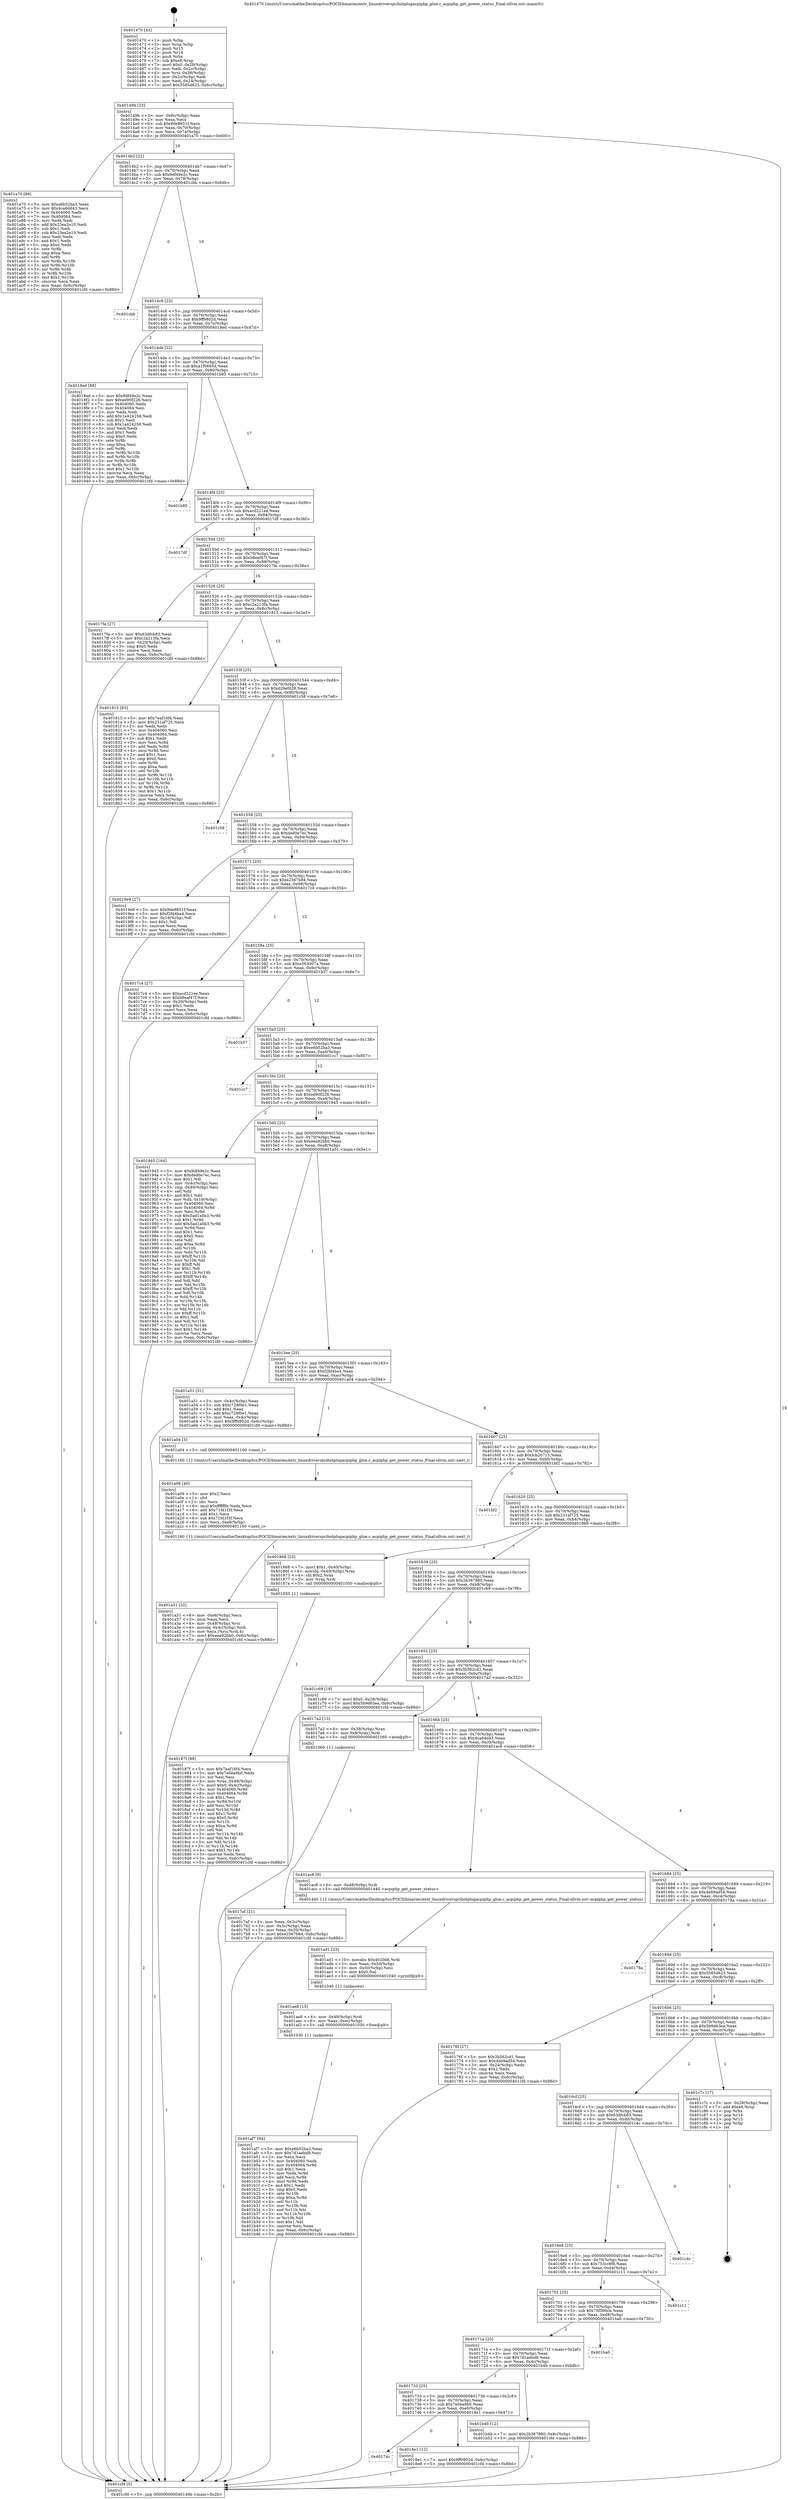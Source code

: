 digraph "0x401470" {
  label = "0x401470 (/mnt/c/Users/mathe/Desktop/tcc/POCII/binaries/extr_linuxdriverspcihotplugacpiphp_glue.c_acpiphp_get_power_status_Final-ollvm.out::main(0))"
  labelloc = "t"
  node[shape=record]

  Entry [label="",width=0.3,height=0.3,shape=circle,fillcolor=black,style=filled]
  "0x40149b" [label="{
     0x40149b [23]\l
     | [instrs]\l
     &nbsp;&nbsp;0x40149b \<+3\>: mov -0x6c(%rbp),%eax\l
     &nbsp;&nbsp;0x40149e \<+2\>: mov %eax,%ecx\l
     &nbsp;&nbsp;0x4014a0 \<+6\>: sub $0x9de8651f,%ecx\l
     &nbsp;&nbsp;0x4014a6 \<+3\>: mov %eax,-0x70(%rbp)\l
     &nbsp;&nbsp;0x4014a9 \<+3\>: mov %ecx,-0x74(%rbp)\l
     &nbsp;&nbsp;0x4014ac \<+6\>: je 0000000000401a70 \<main+0x600\>\l
  }"]
  "0x401a70" [label="{
     0x401a70 [88]\l
     | [instrs]\l
     &nbsp;&nbsp;0x401a70 \<+5\>: mov $0xe6b52ba3,%eax\l
     &nbsp;&nbsp;0x401a75 \<+5\>: mov $0x4ca6dd43,%ecx\l
     &nbsp;&nbsp;0x401a7a \<+7\>: mov 0x404060,%edx\l
     &nbsp;&nbsp;0x401a81 \<+7\>: mov 0x404064,%esi\l
     &nbsp;&nbsp;0x401a88 \<+2\>: mov %edx,%edi\l
     &nbsp;&nbsp;0x401a8a \<+6\>: add $0x23ea2e10,%edi\l
     &nbsp;&nbsp;0x401a90 \<+3\>: sub $0x1,%edi\l
     &nbsp;&nbsp;0x401a93 \<+6\>: sub $0x23ea2e10,%edi\l
     &nbsp;&nbsp;0x401a99 \<+3\>: imul %edi,%edx\l
     &nbsp;&nbsp;0x401a9c \<+3\>: and $0x1,%edx\l
     &nbsp;&nbsp;0x401a9f \<+3\>: cmp $0x0,%edx\l
     &nbsp;&nbsp;0x401aa2 \<+4\>: sete %r8b\l
     &nbsp;&nbsp;0x401aa6 \<+3\>: cmp $0xa,%esi\l
     &nbsp;&nbsp;0x401aa9 \<+4\>: setl %r9b\l
     &nbsp;&nbsp;0x401aad \<+3\>: mov %r8b,%r10b\l
     &nbsp;&nbsp;0x401ab0 \<+3\>: and %r9b,%r10b\l
     &nbsp;&nbsp;0x401ab3 \<+3\>: xor %r9b,%r8b\l
     &nbsp;&nbsp;0x401ab6 \<+3\>: or %r8b,%r10b\l
     &nbsp;&nbsp;0x401ab9 \<+4\>: test $0x1,%r10b\l
     &nbsp;&nbsp;0x401abd \<+3\>: cmovne %ecx,%eax\l
     &nbsp;&nbsp;0x401ac0 \<+3\>: mov %eax,-0x6c(%rbp)\l
     &nbsp;&nbsp;0x401ac3 \<+5\>: jmp 0000000000401cfd \<main+0x88d\>\l
  }"]
  "0x4014b2" [label="{
     0x4014b2 [22]\l
     | [instrs]\l
     &nbsp;&nbsp;0x4014b2 \<+5\>: jmp 00000000004014b7 \<main+0x47\>\l
     &nbsp;&nbsp;0x4014b7 \<+3\>: mov -0x70(%rbp),%eax\l
     &nbsp;&nbsp;0x4014ba \<+5\>: sub $0x9df49e2c,%eax\l
     &nbsp;&nbsp;0x4014bf \<+3\>: mov %eax,-0x78(%rbp)\l
     &nbsp;&nbsp;0x4014c2 \<+6\>: je 0000000000401cbb \<main+0x84b\>\l
  }"]
  Exit [label="",width=0.3,height=0.3,shape=circle,fillcolor=black,style=filled,peripheries=2]
  "0x401cbb" [label="{
     0x401cbb\l
  }", style=dashed]
  "0x4014c8" [label="{
     0x4014c8 [22]\l
     | [instrs]\l
     &nbsp;&nbsp;0x4014c8 \<+5\>: jmp 00000000004014cd \<main+0x5d\>\l
     &nbsp;&nbsp;0x4014cd \<+3\>: mov -0x70(%rbp),%eax\l
     &nbsp;&nbsp;0x4014d0 \<+5\>: sub $0x9ff0802d,%eax\l
     &nbsp;&nbsp;0x4014d5 \<+3\>: mov %eax,-0x7c(%rbp)\l
     &nbsp;&nbsp;0x4014d8 \<+6\>: je 00000000004018ed \<main+0x47d\>\l
  }"]
  "0x401af7" [label="{
     0x401af7 [84]\l
     | [instrs]\l
     &nbsp;&nbsp;0x401af7 \<+5\>: mov $0xe6b52ba3,%eax\l
     &nbsp;&nbsp;0x401afc \<+5\>: mov $0x7d1aebd8,%esi\l
     &nbsp;&nbsp;0x401b01 \<+2\>: xor %ecx,%ecx\l
     &nbsp;&nbsp;0x401b03 \<+7\>: mov 0x404060,%edx\l
     &nbsp;&nbsp;0x401b0a \<+8\>: mov 0x404064,%r8d\l
     &nbsp;&nbsp;0x401b12 \<+3\>: sub $0x1,%ecx\l
     &nbsp;&nbsp;0x401b15 \<+3\>: mov %edx,%r9d\l
     &nbsp;&nbsp;0x401b18 \<+3\>: add %ecx,%r9d\l
     &nbsp;&nbsp;0x401b1b \<+4\>: imul %r9d,%edx\l
     &nbsp;&nbsp;0x401b1f \<+3\>: and $0x1,%edx\l
     &nbsp;&nbsp;0x401b22 \<+3\>: cmp $0x0,%edx\l
     &nbsp;&nbsp;0x401b25 \<+4\>: sete %r10b\l
     &nbsp;&nbsp;0x401b29 \<+4\>: cmp $0xa,%r8d\l
     &nbsp;&nbsp;0x401b2d \<+4\>: setl %r11b\l
     &nbsp;&nbsp;0x401b31 \<+3\>: mov %r10b,%bl\l
     &nbsp;&nbsp;0x401b34 \<+3\>: and %r11b,%bl\l
     &nbsp;&nbsp;0x401b37 \<+3\>: xor %r11b,%r10b\l
     &nbsp;&nbsp;0x401b3a \<+3\>: or %r10b,%bl\l
     &nbsp;&nbsp;0x401b3d \<+3\>: test $0x1,%bl\l
     &nbsp;&nbsp;0x401b40 \<+3\>: cmovne %esi,%eax\l
     &nbsp;&nbsp;0x401b43 \<+3\>: mov %eax,-0x6c(%rbp)\l
     &nbsp;&nbsp;0x401b46 \<+5\>: jmp 0000000000401cfd \<main+0x88d\>\l
  }"]
  "0x4018ed" [label="{
     0x4018ed [88]\l
     | [instrs]\l
     &nbsp;&nbsp;0x4018ed \<+5\>: mov $0x9df49e2c,%eax\l
     &nbsp;&nbsp;0x4018f2 \<+5\>: mov $0xed90f226,%ecx\l
     &nbsp;&nbsp;0x4018f7 \<+7\>: mov 0x404060,%edx\l
     &nbsp;&nbsp;0x4018fe \<+7\>: mov 0x404064,%esi\l
     &nbsp;&nbsp;0x401905 \<+2\>: mov %edx,%edi\l
     &nbsp;&nbsp;0x401907 \<+6\>: add $0x1a424256,%edi\l
     &nbsp;&nbsp;0x40190d \<+3\>: sub $0x1,%edi\l
     &nbsp;&nbsp;0x401910 \<+6\>: sub $0x1a424256,%edi\l
     &nbsp;&nbsp;0x401916 \<+3\>: imul %edi,%edx\l
     &nbsp;&nbsp;0x401919 \<+3\>: and $0x1,%edx\l
     &nbsp;&nbsp;0x40191c \<+3\>: cmp $0x0,%edx\l
     &nbsp;&nbsp;0x40191f \<+4\>: sete %r8b\l
     &nbsp;&nbsp;0x401923 \<+3\>: cmp $0xa,%esi\l
     &nbsp;&nbsp;0x401926 \<+4\>: setl %r9b\l
     &nbsp;&nbsp;0x40192a \<+3\>: mov %r8b,%r10b\l
     &nbsp;&nbsp;0x40192d \<+3\>: and %r9b,%r10b\l
     &nbsp;&nbsp;0x401930 \<+3\>: xor %r9b,%r8b\l
     &nbsp;&nbsp;0x401933 \<+3\>: or %r8b,%r10b\l
     &nbsp;&nbsp;0x401936 \<+4\>: test $0x1,%r10b\l
     &nbsp;&nbsp;0x40193a \<+3\>: cmovne %ecx,%eax\l
     &nbsp;&nbsp;0x40193d \<+3\>: mov %eax,-0x6c(%rbp)\l
     &nbsp;&nbsp;0x401940 \<+5\>: jmp 0000000000401cfd \<main+0x88d\>\l
  }"]
  "0x4014de" [label="{
     0x4014de [22]\l
     | [instrs]\l
     &nbsp;&nbsp;0x4014de \<+5\>: jmp 00000000004014e3 \<main+0x73\>\l
     &nbsp;&nbsp;0x4014e3 \<+3\>: mov -0x70(%rbp),%eax\l
     &nbsp;&nbsp;0x4014e6 \<+5\>: sub $0xa1f0685d,%eax\l
     &nbsp;&nbsp;0x4014eb \<+3\>: mov %eax,-0x80(%rbp)\l
     &nbsp;&nbsp;0x4014ee \<+6\>: je 0000000000401b85 \<main+0x715\>\l
  }"]
  "0x401ae8" [label="{
     0x401ae8 [15]\l
     | [instrs]\l
     &nbsp;&nbsp;0x401ae8 \<+4\>: mov -0x48(%rbp),%rdi\l
     &nbsp;&nbsp;0x401aec \<+6\>: mov %eax,-0xec(%rbp)\l
     &nbsp;&nbsp;0x401af2 \<+5\>: call 0000000000401030 \<free@plt\>\l
     | [calls]\l
     &nbsp;&nbsp;0x401030 \{1\} (unknown)\l
  }"]
  "0x401b85" [label="{
     0x401b85\l
  }", style=dashed]
  "0x4014f4" [label="{
     0x4014f4 [25]\l
     | [instrs]\l
     &nbsp;&nbsp;0x4014f4 \<+5\>: jmp 00000000004014f9 \<main+0x89\>\l
     &nbsp;&nbsp;0x4014f9 \<+3\>: mov -0x70(%rbp),%eax\l
     &nbsp;&nbsp;0x4014fc \<+5\>: sub $0xacd221ee,%eax\l
     &nbsp;&nbsp;0x401501 \<+6\>: mov %eax,-0x84(%rbp)\l
     &nbsp;&nbsp;0x401507 \<+6\>: je 00000000004017df \<main+0x36f\>\l
  }"]
  "0x401ad1" [label="{
     0x401ad1 [23]\l
     | [instrs]\l
     &nbsp;&nbsp;0x401ad1 \<+10\>: movabs $0x4020d6,%rdi\l
     &nbsp;&nbsp;0x401adb \<+3\>: mov %eax,-0x50(%rbp)\l
     &nbsp;&nbsp;0x401ade \<+3\>: mov -0x50(%rbp),%esi\l
     &nbsp;&nbsp;0x401ae1 \<+2\>: mov $0x0,%al\l
     &nbsp;&nbsp;0x401ae3 \<+5\>: call 0000000000401040 \<printf@plt\>\l
     | [calls]\l
     &nbsp;&nbsp;0x401040 \{1\} (unknown)\l
  }"]
  "0x4017df" [label="{
     0x4017df\l
  }", style=dashed]
  "0x40150d" [label="{
     0x40150d [25]\l
     | [instrs]\l
     &nbsp;&nbsp;0x40150d \<+5\>: jmp 0000000000401512 \<main+0xa2\>\l
     &nbsp;&nbsp;0x401512 \<+3\>: mov -0x70(%rbp),%eax\l
     &nbsp;&nbsp;0x401515 \<+5\>: sub $0xb8eaf47f,%eax\l
     &nbsp;&nbsp;0x40151a \<+6\>: mov %eax,-0x88(%rbp)\l
     &nbsp;&nbsp;0x401520 \<+6\>: je 00000000004017fa \<main+0x38a\>\l
  }"]
  "0x401a31" [label="{
     0x401a31 [32]\l
     | [instrs]\l
     &nbsp;&nbsp;0x401a31 \<+6\>: mov -0xe8(%rbp),%ecx\l
     &nbsp;&nbsp;0x401a37 \<+3\>: imul %eax,%ecx\l
     &nbsp;&nbsp;0x401a3a \<+4\>: mov -0x48(%rbp),%rsi\l
     &nbsp;&nbsp;0x401a3e \<+4\>: movslq -0x4c(%rbp),%rdi\l
     &nbsp;&nbsp;0x401a42 \<+3\>: mov %ecx,(%rsi,%rdi,4)\l
     &nbsp;&nbsp;0x401a45 \<+7\>: movl $0xeea92bb0,-0x6c(%rbp)\l
     &nbsp;&nbsp;0x401a4c \<+5\>: jmp 0000000000401cfd \<main+0x88d\>\l
  }"]
  "0x4017fa" [label="{
     0x4017fa [27]\l
     | [instrs]\l
     &nbsp;&nbsp;0x4017fa \<+5\>: mov $0x63dfcb83,%eax\l
     &nbsp;&nbsp;0x4017ff \<+5\>: mov $0xc2a213fa,%ecx\l
     &nbsp;&nbsp;0x401804 \<+3\>: mov -0x20(%rbp),%edx\l
     &nbsp;&nbsp;0x401807 \<+3\>: cmp $0x0,%edx\l
     &nbsp;&nbsp;0x40180a \<+3\>: cmove %ecx,%eax\l
     &nbsp;&nbsp;0x40180d \<+3\>: mov %eax,-0x6c(%rbp)\l
     &nbsp;&nbsp;0x401810 \<+5\>: jmp 0000000000401cfd \<main+0x88d\>\l
  }"]
  "0x401526" [label="{
     0x401526 [25]\l
     | [instrs]\l
     &nbsp;&nbsp;0x401526 \<+5\>: jmp 000000000040152b \<main+0xbb\>\l
     &nbsp;&nbsp;0x40152b \<+3\>: mov -0x70(%rbp),%eax\l
     &nbsp;&nbsp;0x40152e \<+5\>: sub $0xc2a213fa,%eax\l
     &nbsp;&nbsp;0x401533 \<+6\>: mov %eax,-0x8c(%rbp)\l
     &nbsp;&nbsp;0x401539 \<+6\>: je 0000000000401815 \<main+0x3a5\>\l
  }"]
  "0x401a09" [label="{
     0x401a09 [40]\l
     | [instrs]\l
     &nbsp;&nbsp;0x401a09 \<+5\>: mov $0x2,%ecx\l
     &nbsp;&nbsp;0x401a0e \<+1\>: cltd\l
     &nbsp;&nbsp;0x401a0f \<+2\>: idiv %ecx\l
     &nbsp;&nbsp;0x401a11 \<+6\>: imul $0xfffffffe,%edx,%ecx\l
     &nbsp;&nbsp;0x401a17 \<+6\>: add $0x71fd1f3f,%ecx\l
     &nbsp;&nbsp;0x401a1d \<+3\>: add $0x1,%ecx\l
     &nbsp;&nbsp;0x401a20 \<+6\>: sub $0x71fd1f3f,%ecx\l
     &nbsp;&nbsp;0x401a26 \<+6\>: mov %ecx,-0xe8(%rbp)\l
     &nbsp;&nbsp;0x401a2c \<+5\>: call 0000000000401160 \<next_i\>\l
     | [calls]\l
     &nbsp;&nbsp;0x401160 \{1\} (/mnt/c/Users/mathe/Desktop/tcc/POCII/binaries/extr_linuxdriverspcihotplugacpiphp_glue.c_acpiphp_get_power_status_Final-ollvm.out::next_i)\l
  }"]
  "0x401815" [label="{
     0x401815 [83]\l
     | [instrs]\l
     &nbsp;&nbsp;0x401815 \<+5\>: mov $0x7eaf16f4,%eax\l
     &nbsp;&nbsp;0x40181a \<+5\>: mov $0x231af725,%ecx\l
     &nbsp;&nbsp;0x40181f \<+2\>: xor %edx,%edx\l
     &nbsp;&nbsp;0x401821 \<+7\>: mov 0x404060,%esi\l
     &nbsp;&nbsp;0x401828 \<+7\>: mov 0x404064,%edi\l
     &nbsp;&nbsp;0x40182f \<+3\>: sub $0x1,%edx\l
     &nbsp;&nbsp;0x401832 \<+3\>: mov %esi,%r8d\l
     &nbsp;&nbsp;0x401835 \<+3\>: add %edx,%r8d\l
     &nbsp;&nbsp;0x401838 \<+4\>: imul %r8d,%esi\l
     &nbsp;&nbsp;0x40183c \<+3\>: and $0x1,%esi\l
     &nbsp;&nbsp;0x40183f \<+3\>: cmp $0x0,%esi\l
     &nbsp;&nbsp;0x401842 \<+4\>: sete %r9b\l
     &nbsp;&nbsp;0x401846 \<+3\>: cmp $0xa,%edi\l
     &nbsp;&nbsp;0x401849 \<+4\>: setl %r10b\l
     &nbsp;&nbsp;0x40184d \<+3\>: mov %r9b,%r11b\l
     &nbsp;&nbsp;0x401850 \<+3\>: and %r10b,%r11b\l
     &nbsp;&nbsp;0x401853 \<+3\>: xor %r10b,%r9b\l
     &nbsp;&nbsp;0x401856 \<+3\>: or %r9b,%r11b\l
     &nbsp;&nbsp;0x401859 \<+4\>: test $0x1,%r11b\l
     &nbsp;&nbsp;0x40185d \<+3\>: cmovne %ecx,%eax\l
     &nbsp;&nbsp;0x401860 \<+3\>: mov %eax,-0x6c(%rbp)\l
     &nbsp;&nbsp;0x401863 \<+5\>: jmp 0000000000401cfd \<main+0x88d\>\l
  }"]
  "0x40153f" [label="{
     0x40153f [25]\l
     | [instrs]\l
     &nbsp;&nbsp;0x40153f \<+5\>: jmp 0000000000401544 \<main+0xd4\>\l
     &nbsp;&nbsp;0x401544 \<+3\>: mov -0x70(%rbp),%eax\l
     &nbsp;&nbsp;0x401547 \<+5\>: sub $0xd29efd28,%eax\l
     &nbsp;&nbsp;0x40154c \<+6\>: mov %eax,-0x90(%rbp)\l
     &nbsp;&nbsp;0x401552 \<+6\>: je 0000000000401c58 \<main+0x7e8\>\l
  }"]
  "0x40174c" [label="{
     0x40174c\l
  }", style=dashed]
  "0x401c58" [label="{
     0x401c58\l
  }", style=dashed]
  "0x401558" [label="{
     0x401558 [25]\l
     | [instrs]\l
     &nbsp;&nbsp;0x401558 \<+5\>: jmp 000000000040155d \<main+0xed\>\l
     &nbsp;&nbsp;0x40155d \<+3\>: mov -0x70(%rbp),%eax\l
     &nbsp;&nbsp;0x401560 \<+5\>: sub $0xded0e7ec,%eax\l
     &nbsp;&nbsp;0x401565 \<+6\>: mov %eax,-0x94(%rbp)\l
     &nbsp;&nbsp;0x40156b \<+6\>: je 00000000004019e9 \<main+0x579\>\l
  }"]
  "0x4018e1" [label="{
     0x4018e1 [12]\l
     | [instrs]\l
     &nbsp;&nbsp;0x4018e1 \<+7\>: movl $0x9ff0802d,-0x6c(%rbp)\l
     &nbsp;&nbsp;0x4018e8 \<+5\>: jmp 0000000000401cfd \<main+0x88d\>\l
  }"]
  "0x4019e9" [label="{
     0x4019e9 [27]\l
     | [instrs]\l
     &nbsp;&nbsp;0x4019e9 \<+5\>: mov $0x9de8651f,%eax\l
     &nbsp;&nbsp;0x4019ee \<+5\>: mov $0xf2fd4ba4,%ecx\l
     &nbsp;&nbsp;0x4019f3 \<+3\>: mov -0x19(%rbp),%dl\l
     &nbsp;&nbsp;0x4019f6 \<+3\>: test $0x1,%dl\l
     &nbsp;&nbsp;0x4019f9 \<+3\>: cmovne %ecx,%eax\l
     &nbsp;&nbsp;0x4019fc \<+3\>: mov %eax,-0x6c(%rbp)\l
     &nbsp;&nbsp;0x4019ff \<+5\>: jmp 0000000000401cfd \<main+0x88d\>\l
  }"]
  "0x401571" [label="{
     0x401571 [25]\l
     | [instrs]\l
     &nbsp;&nbsp;0x401571 \<+5\>: jmp 0000000000401576 \<main+0x106\>\l
     &nbsp;&nbsp;0x401576 \<+3\>: mov -0x70(%rbp),%eax\l
     &nbsp;&nbsp;0x401579 \<+5\>: sub $0xe2567b84,%eax\l
     &nbsp;&nbsp;0x40157e \<+6\>: mov %eax,-0x98(%rbp)\l
     &nbsp;&nbsp;0x401584 \<+6\>: je 00000000004017c4 \<main+0x354\>\l
  }"]
  "0x401733" [label="{
     0x401733 [25]\l
     | [instrs]\l
     &nbsp;&nbsp;0x401733 \<+5\>: jmp 0000000000401738 \<main+0x2c8\>\l
     &nbsp;&nbsp;0x401738 \<+3\>: mov -0x70(%rbp),%eax\l
     &nbsp;&nbsp;0x40173b \<+5\>: sub $0x7e0ea9b0,%eax\l
     &nbsp;&nbsp;0x401740 \<+6\>: mov %eax,-0xe0(%rbp)\l
     &nbsp;&nbsp;0x401746 \<+6\>: je 00000000004018e1 \<main+0x471\>\l
  }"]
  "0x4017c4" [label="{
     0x4017c4 [27]\l
     | [instrs]\l
     &nbsp;&nbsp;0x4017c4 \<+5\>: mov $0xacd221ee,%eax\l
     &nbsp;&nbsp;0x4017c9 \<+5\>: mov $0xb8eaf47f,%ecx\l
     &nbsp;&nbsp;0x4017ce \<+3\>: mov -0x20(%rbp),%edx\l
     &nbsp;&nbsp;0x4017d1 \<+3\>: cmp $0x1,%edx\l
     &nbsp;&nbsp;0x4017d4 \<+3\>: cmovl %ecx,%eax\l
     &nbsp;&nbsp;0x4017d7 \<+3\>: mov %eax,-0x6c(%rbp)\l
     &nbsp;&nbsp;0x4017da \<+5\>: jmp 0000000000401cfd \<main+0x88d\>\l
  }"]
  "0x40158a" [label="{
     0x40158a [25]\l
     | [instrs]\l
     &nbsp;&nbsp;0x40158a \<+5\>: jmp 000000000040158f \<main+0x11f\>\l
     &nbsp;&nbsp;0x40158f \<+3\>: mov -0x70(%rbp),%eax\l
     &nbsp;&nbsp;0x401592 \<+5\>: sub $0xe563007a,%eax\l
     &nbsp;&nbsp;0x401597 \<+6\>: mov %eax,-0x9c(%rbp)\l
     &nbsp;&nbsp;0x40159d \<+6\>: je 0000000000401b57 \<main+0x6e7\>\l
  }"]
  "0x401b4b" [label="{
     0x401b4b [12]\l
     | [instrs]\l
     &nbsp;&nbsp;0x401b4b \<+7\>: movl $0x2b367880,-0x6c(%rbp)\l
     &nbsp;&nbsp;0x401b52 \<+5\>: jmp 0000000000401cfd \<main+0x88d\>\l
  }"]
  "0x401b57" [label="{
     0x401b57\l
  }", style=dashed]
  "0x4015a3" [label="{
     0x4015a3 [25]\l
     | [instrs]\l
     &nbsp;&nbsp;0x4015a3 \<+5\>: jmp 00000000004015a8 \<main+0x138\>\l
     &nbsp;&nbsp;0x4015a8 \<+3\>: mov -0x70(%rbp),%eax\l
     &nbsp;&nbsp;0x4015ab \<+5\>: sub $0xe6b52ba3,%eax\l
     &nbsp;&nbsp;0x4015b0 \<+6\>: mov %eax,-0xa0(%rbp)\l
     &nbsp;&nbsp;0x4015b6 \<+6\>: je 0000000000401cc7 \<main+0x857\>\l
  }"]
  "0x40171a" [label="{
     0x40171a [25]\l
     | [instrs]\l
     &nbsp;&nbsp;0x40171a \<+5\>: jmp 000000000040171f \<main+0x2af\>\l
     &nbsp;&nbsp;0x40171f \<+3\>: mov -0x70(%rbp),%eax\l
     &nbsp;&nbsp;0x401722 \<+5\>: sub $0x7d1aebd8,%eax\l
     &nbsp;&nbsp;0x401727 \<+6\>: mov %eax,-0xdc(%rbp)\l
     &nbsp;&nbsp;0x40172d \<+6\>: je 0000000000401b4b \<main+0x6db\>\l
  }"]
  "0x401cc7" [label="{
     0x401cc7\l
  }", style=dashed]
  "0x4015bc" [label="{
     0x4015bc [25]\l
     | [instrs]\l
     &nbsp;&nbsp;0x4015bc \<+5\>: jmp 00000000004015c1 \<main+0x151\>\l
     &nbsp;&nbsp;0x4015c1 \<+3\>: mov -0x70(%rbp),%eax\l
     &nbsp;&nbsp;0x4015c4 \<+5\>: sub $0xed90f226,%eax\l
     &nbsp;&nbsp;0x4015c9 \<+6\>: mov %eax,-0xa4(%rbp)\l
     &nbsp;&nbsp;0x4015cf \<+6\>: je 0000000000401945 \<main+0x4d5\>\l
  }"]
  "0x401ba0" [label="{
     0x401ba0\l
  }", style=dashed]
  "0x401945" [label="{
     0x401945 [164]\l
     | [instrs]\l
     &nbsp;&nbsp;0x401945 \<+5\>: mov $0x9df49e2c,%eax\l
     &nbsp;&nbsp;0x40194a \<+5\>: mov $0xded0e7ec,%ecx\l
     &nbsp;&nbsp;0x40194f \<+2\>: mov $0x1,%dl\l
     &nbsp;&nbsp;0x401951 \<+3\>: mov -0x4c(%rbp),%esi\l
     &nbsp;&nbsp;0x401954 \<+3\>: cmp -0x40(%rbp),%esi\l
     &nbsp;&nbsp;0x401957 \<+4\>: setl %dil\l
     &nbsp;&nbsp;0x40195b \<+4\>: and $0x1,%dil\l
     &nbsp;&nbsp;0x40195f \<+4\>: mov %dil,-0x19(%rbp)\l
     &nbsp;&nbsp;0x401963 \<+7\>: mov 0x404060,%esi\l
     &nbsp;&nbsp;0x40196a \<+8\>: mov 0x404064,%r8d\l
     &nbsp;&nbsp;0x401972 \<+3\>: mov %esi,%r9d\l
     &nbsp;&nbsp;0x401975 \<+7\>: sub $0x5ad1a0b3,%r9d\l
     &nbsp;&nbsp;0x40197c \<+4\>: sub $0x1,%r9d\l
     &nbsp;&nbsp;0x401980 \<+7\>: add $0x5ad1a0b3,%r9d\l
     &nbsp;&nbsp;0x401987 \<+4\>: imul %r9d,%esi\l
     &nbsp;&nbsp;0x40198b \<+3\>: and $0x1,%esi\l
     &nbsp;&nbsp;0x40198e \<+3\>: cmp $0x0,%esi\l
     &nbsp;&nbsp;0x401991 \<+4\>: sete %dil\l
     &nbsp;&nbsp;0x401995 \<+4\>: cmp $0xa,%r8d\l
     &nbsp;&nbsp;0x401999 \<+4\>: setl %r10b\l
     &nbsp;&nbsp;0x40199d \<+3\>: mov %dil,%r11b\l
     &nbsp;&nbsp;0x4019a0 \<+4\>: xor $0xff,%r11b\l
     &nbsp;&nbsp;0x4019a4 \<+3\>: mov %r10b,%bl\l
     &nbsp;&nbsp;0x4019a7 \<+3\>: xor $0xff,%bl\l
     &nbsp;&nbsp;0x4019aa \<+3\>: xor $0x1,%dl\l
     &nbsp;&nbsp;0x4019ad \<+3\>: mov %r11b,%r14b\l
     &nbsp;&nbsp;0x4019b0 \<+4\>: and $0xff,%r14b\l
     &nbsp;&nbsp;0x4019b4 \<+3\>: and %dl,%dil\l
     &nbsp;&nbsp;0x4019b7 \<+3\>: mov %bl,%r15b\l
     &nbsp;&nbsp;0x4019ba \<+4\>: and $0xff,%r15b\l
     &nbsp;&nbsp;0x4019be \<+3\>: and %dl,%r10b\l
     &nbsp;&nbsp;0x4019c1 \<+3\>: or %dil,%r14b\l
     &nbsp;&nbsp;0x4019c4 \<+3\>: or %r10b,%r15b\l
     &nbsp;&nbsp;0x4019c7 \<+3\>: xor %r15b,%r14b\l
     &nbsp;&nbsp;0x4019ca \<+3\>: or %bl,%r11b\l
     &nbsp;&nbsp;0x4019cd \<+4\>: xor $0xff,%r11b\l
     &nbsp;&nbsp;0x4019d1 \<+3\>: or $0x1,%dl\l
     &nbsp;&nbsp;0x4019d4 \<+3\>: and %dl,%r11b\l
     &nbsp;&nbsp;0x4019d7 \<+3\>: or %r11b,%r14b\l
     &nbsp;&nbsp;0x4019da \<+4\>: test $0x1,%r14b\l
     &nbsp;&nbsp;0x4019de \<+3\>: cmovne %ecx,%eax\l
     &nbsp;&nbsp;0x4019e1 \<+3\>: mov %eax,-0x6c(%rbp)\l
     &nbsp;&nbsp;0x4019e4 \<+5\>: jmp 0000000000401cfd \<main+0x88d\>\l
  }"]
  "0x4015d5" [label="{
     0x4015d5 [25]\l
     | [instrs]\l
     &nbsp;&nbsp;0x4015d5 \<+5\>: jmp 00000000004015da \<main+0x16a\>\l
     &nbsp;&nbsp;0x4015da \<+3\>: mov -0x70(%rbp),%eax\l
     &nbsp;&nbsp;0x4015dd \<+5\>: sub $0xeea92bb0,%eax\l
     &nbsp;&nbsp;0x4015e2 \<+6\>: mov %eax,-0xa8(%rbp)\l
     &nbsp;&nbsp;0x4015e8 \<+6\>: je 0000000000401a51 \<main+0x5e1\>\l
  }"]
  "0x401701" [label="{
     0x401701 [25]\l
     | [instrs]\l
     &nbsp;&nbsp;0x401701 \<+5\>: jmp 0000000000401706 \<main+0x296\>\l
     &nbsp;&nbsp;0x401706 \<+3\>: mov -0x70(%rbp),%eax\l
     &nbsp;&nbsp;0x401709 \<+5\>: sub $0x75f590cb,%eax\l
     &nbsp;&nbsp;0x40170e \<+6\>: mov %eax,-0xd8(%rbp)\l
     &nbsp;&nbsp;0x401714 \<+6\>: je 0000000000401ba0 \<main+0x730\>\l
  }"]
  "0x401a51" [label="{
     0x401a51 [31]\l
     | [instrs]\l
     &nbsp;&nbsp;0x401a51 \<+3\>: mov -0x4c(%rbp),%eax\l
     &nbsp;&nbsp;0x401a54 \<+5\>: sub $0xc728f0e1,%eax\l
     &nbsp;&nbsp;0x401a59 \<+3\>: add $0x1,%eax\l
     &nbsp;&nbsp;0x401a5c \<+5\>: add $0xc728f0e1,%eax\l
     &nbsp;&nbsp;0x401a61 \<+3\>: mov %eax,-0x4c(%rbp)\l
     &nbsp;&nbsp;0x401a64 \<+7\>: movl $0x9ff0802d,-0x6c(%rbp)\l
     &nbsp;&nbsp;0x401a6b \<+5\>: jmp 0000000000401cfd \<main+0x88d\>\l
  }"]
  "0x4015ee" [label="{
     0x4015ee [25]\l
     | [instrs]\l
     &nbsp;&nbsp;0x4015ee \<+5\>: jmp 00000000004015f3 \<main+0x183\>\l
     &nbsp;&nbsp;0x4015f3 \<+3\>: mov -0x70(%rbp),%eax\l
     &nbsp;&nbsp;0x4015f6 \<+5\>: sub $0xf2fd4ba4,%eax\l
     &nbsp;&nbsp;0x4015fb \<+6\>: mov %eax,-0xac(%rbp)\l
     &nbsp;&nbsp;0x401601 \<+6\>: je 0000000000401a04 \<main+0x594\>\l
  }"]
  "0x401c11" [label="{
     0x401c11\l
  }", style=dashed]
  "0x401a04" [label="{
     0x401a04 [5]\l
     | [instrs]\l
     &nbsp;&nbsp;0x401a04 \<+5\>: call 0000000000401160 \<next_i\>\l
     | [calls]\l
     &nbsp;&nbsp;0x401160 \{1\} (/mnt/c/Users/mathe/Desktop/tcc/POCII/binaries/extr_linuxdriverspcihotplugacpiphp_glue.c_acpiphp_get_power_status_Final-ollvm.out::next_i)\l
  }"]
  "0x401607" [label="{
     0x401607 [25]\l
     | [instrs]\l
     &nbsp;&nbsp;0x401607 \<+5\>: jmp 000000000040160c \<main+0x19c\>\l
     &nbsp;&nbsp;0x40160c \<+3\>: mov -0x70(%rbp),%eax\l
     &nbsp;&nbsp;0x40160f \<+5\>: sub $0xfcb20713,%eax\l
     &nbsp;&nbsp;0x401614 \<+6\>: mov %eax,-0xb0(%rbp)\l
     &nbsp;&nbsp;0x40161a \<+6\>: je 0000000000401bf2 \<main+0x782\>\l
  }"]
  "0x4016e8" [label="{
     0x4016e8 [25]\l
     | [instrs]\l
     &nbsp;&nbsp;0x4016e8 \<+5\>: jmp 00000000004016ed \<main+0x27d\>\l
     &nbsp;&nbsp;0x4016ed \<+3\>: mov -0x70(%rbp),%eax\l
     &nbsp;&nbsp;0x4016f0 \<+5\>: sub $0x753cc9f8,%eax\l
     &nbsp;&nbsp;0x4016f5 \<+6\>: mov %eax,-0xd4(%rbp)\l
     &nbsp;&nbsp;0x4016fb \<+6\>: je 0000000000401c11 \<main+0x7a1\>\l
  }"]
  "0x401bf2" [label="{
     0x401bf2\l
  }", style=dashed]
  "0x401620" [label="{
     0x401620 [25]\l
     | [instrs]\l
     &nbsp;&nbsp;0x401620 \<+5\>: jmp 0000000000401625 \<main+0x1b5\>\l
     &nbsp;&nbsp;0x401625 \<+3\>: mov -0x70(%rbp),%eax\l
     &nbsp;&nbsp;0x401628 \<+5\>: sub $0x231af725,%eax\l
     &nbsp;&nbsp;0x40162d \<+6\>: mov %eax,-0xb4(%rbp)\l
     &nbsp;&nbsp;0x401633 \<+6\>: je 0000000000401868 \<main+0x3f8\>\l
  }"]
  "0x401c4c" [label="{
     0x401c4c\l
  }", style=dashed]
  "0x401868" [label="{
     0x401868 [23]\l
     | [instrs]\l
     &nbsp;&nbsp;0x401868 \<+7\>: movl $0x1,-0x40(%rbp)\l
     &nbsp;&nbsp;0x40186f \<+4\>: movslq -0x40(%rbp),%rax\l
     &nbsp;&nbsp;0x401873 \<+4\>: shl $0x2,%rax\l
     &nbsp;&nbsp;0x401877 \<+3\>: mov %rax,%rdi\l
     &nbsp;&nbsp;0x40187a \<+5\>: call 0000000000401050 \<malloc@plt\>\l
     | [calls]\l
     &nbsp;&nbsp;0x401050 \{1\} (unknown)\l
  }"]
  "0x401639" [label="{
     0x401639 [25]\l
     | [instrs]\l
     &nbsp;&nbsp;0x401639 \<+5\>: jmp 000000000040163e \<main+0x1ce\>\l
     &nbsp;&nbsp;0x40163e \<+3\>: mov -0x70(%rbp),%eax\l
     &nbsp;&nbsp;0x401641 \<+5\>: sub $0x2b367880,%eax\l
     &nbsp;&nbsp;0x401646 \<+6\>: mov %eax,-0xb8(%rbp)\l
     &nbsp;&nbsp;0x40164c \<+6\>: je 0000000000401c69 \<main+0x7f9\>\l
  }"]
  "0x4016cf" [label="{
     0x4016cf [25]\l
     | [instrs]\l
     &nbsp;&nbsp;0x4016cf \<+5\>: jmp 00000000004016d4 \<main+0x264\>\l
     &nbsp;&nbsp;0x4016d4 \<+3\>: mov -0x70(%rbp),%eax\l
     &nbsp;&nbsp;0x4016d7 \<+5\>: sub $0x63dfcb83,%eax\l
     &nbsp;&nbsp;0x4016dc \<+6\>: mov %eax,-0xd0(%rbp)\l
     &nbsp;&nbsp;0x4016e2 \<+6\>: je 0000000000401c4c \<main+0x7dc\>\l
  }"]
  "0x401c69" [label="{
     0x401c69 [19]\l
     | [instrs]\l
     &nbsp;&nbsp;0x401c69 \<+7\>: movl $0x0,-0x28(%rbp)\l
     &nbsp;&nbsp;0x401c70 \<+7\>: movl $0x5b9d63ea,-0x6c(%rbp)\l
     &nbsp;&nbsp;0x401c77 \<+5\>: jmp 0000000000401cfd \<main+0x88d\>\l
  }"]
  "0x401652" [label="{
     0x401652 [25]\l
     | [instrs]\l
     &nbsp;&nbsp;0x401652 \<+5\>: jmp 0000000000401657 \<main+0x1e7\>\l
     &nbsp;&nbsp;0x401657 \<+3\>: mov -0x70(%rbp),%eax\l
     &nbsp;&nbsp;0x40165a \<+5\>: sub $0x3b562cd1,%eax\l
     &nbsp;&nbsp;0x40165f \<+6\>: mov %eax,-0xbc(%rbp)\l
     &nbsp;&nbsp;0x401665 \<+6\>: je 00000000004017a2 \<main+0x332\>\l
  }"]
  "0x401c7c" [label="{
     0x401c7c [17]\l
     | [instrs]\l
     &nbsp;&nbsp;0x401c7c \<+3\>: mov -0x28(%rbp),%eax\l
     &nbsp;&nbsp;0x401c7f \<+7\>: add $0xe8,%rsp\l
     &nbsp;&nbsp;0x401c86 \<+1\>: pop %rbx\l
     &nbsp;&nbsp;0x401c87 \<+2\>: pop %r14\l
     &nbsp;&nbsp;0x401c89 \<+2\>: pop %r15\l
     &nbsp;&nbsp;0x401c8b \<+1\>: pop %rbp\l
     &nbsp;&nbsp;0x401c8c \<+1\>: ret\l
  }"]
  "0x4017a2" [label="{
     0x4017a2 [13]\l
     | [instrs]\l
     &nbsp;&nbsp;0x4017a2 \<+4\>: mov -0x38(%rbp),%rax\l
     &nbsp;&nbsp;0x4017a6 \<+4\>: mov 0x8(%rax),%rdi\l
     &nbsp;&nbsp;0x4017aa \<+5\>: call 0000000000401060 \<atoi@plt\>\l
     | [calls]\l
     &nbsp;&nbsp;0x401060 \{1\} (unknown)\l
  }"]
  "0x40166b" [label="{
     0x40166b [25]\l
     | [instrs]\l
     &nbsp;&nbsp;0x40166b \<+5\>: jmp 0000000000401670 \<main+0x200\>\l
     &nbsp;&nbsp;0x401670 \<+3\>: mov -0x70(%rbp),%eax\l
     &nbsp;&nbsp;0x401673 \<+5\>: sub $0x4ca6dd43,%eax\l
     &nbsp;&nbsp;0x401678 \<+6\>: mov %eax,-0xc0(%rbp)\l
     &nbsp;&nbsp;0x40167e \<+6\>: je 0000000000401ac8 \<main+0x658\>\l
  }"]
  "0x40187f" [label="{
     0x40187f [98]\l
     | [instrs]\l
     &nbsp;&nbsp;0x40187f \<+5\>: mov $0x7eaf16f4,%ecx\l
     &nbsp;&nbsp;0x401884 \<+5\>: mov $0x7e0ea9b0,%edx\l
     &nbsp;&nbsp;0x401889 \<+2\>: xor %esi,%esi\l
     &nbsp;&nbsp;0x40188b \<+4\>: mov %rax,-0x48(%rbp)\l
     &nbsp;&nbsp;0x40188f \<+7\>: movl $0x0,-0x4c(%rbp)\l
     &nbsp;&nbsp;0x401896 \<+8\>: mov 0x404060,%r8d\l
     &nbsp;&nbsp;0x40189e \<+8\>: mov 0x404064,%r9d\l
     &nbsp;&nbsp;0x4018a6 \<+3\>: sub $0x1,%esi\l
     &nbsp;&nbsp;0x4018a9 \<+3\>: mov %r8d,%r10d\l
     &nbsp;&nbsp;0x4018ac \<+3\>: add %esi,%r10d\l
     &nbsp;&nbsp;0x4018af \<+4\>: imul %r10d,%r8d\l
     &nbsp;&nbsp;0x4018b3 \<+4\>: and $0x1,%r8d\l
     &nbsp;&nbsp;0x4018b7 \<+4\>: cmp $0x0,%r8d\l
     &nbsp;&nbsp;0x4018bb \<+4\>: sete %r11b\l
     &nbsp;&nbsp;0x4018bf \<+4\>: cmp $0xa,%r9d\l
     &nbsp;&nbsp;0x4018c3 \<+3\>: setl %bl\l
     &nbsp;&nbsp;0x4018c6 \<+3\>: mov %r11b,%r14b\l
     &nbsp;&nbsp;0x4018c9 \<+3\>: and %bl,%r14b\l
     &nbsp;&nbsp;0x4018cc \<+3\>: xor %bl,%r11b\l
     &nbsp;&nbsp;0x4018cf \<+3\>: or %r11b,%r14b\l
     &nbsp;&nbsp;0x4018d2 \<+4\>: test $0x1,%r14b\l
     &nbsp;&nbsp;0x4018d6 \<+3\>: cmovne %edx,%ecx\l
     &nbsp;&nbsp;0x4018d9 \<+3\>: mov %ecx,-0x6c(%rbp)\l
     &nbsp;&nbsp;0x4018dc \<+5\>: jmp 0000000000401cfd \<main+0x88d\>\l
  }"]
  "0x401ac8" [label="{
     0x401ac8 [9]\l
     | [instrs]\l
     &nbsp;&nbsp;0x401ac8 \<+4\>: mov -0x48(%rbp),%rdi\l
     &nbsp;&nbsp;0x401acc \<+5\>: call 0000000000401440 \<acpiphp_get_power_status\>\l
     | [calls]\l
     &nbsp;&nbsp;0x401440 \{1\} (/mnt/c/Users/mathe/Desktop/tcc/POCII/binaries/extr_linuxdriverspcihotplugacpiphp_glue.c_acpiphp_get_power_status_Final-ollvm.out::acpiphp_get_power_status)\l
  }"]
  "0x401684" [label="{
     0x401684 [25]\l
     | [instrs]\l
     &nbsp;&nbsp;0x401684 \<+5\>: jmp 0000000000401689 \<main+0x219\>\l
     &nbsp;&nbsp;0x401689 \<+3\>: mov -0x70(%rbp),%eax\l
     &nbsp;&nbsp;0x40168c \<+5\>: sub $0x4eb9ad54,%eax\l
     &nbsp;&nbsp;0x401691 \<+6\>: mov %eax,-0xc4(%rbp)\l
     &nbsp;&nbsp;0x401697 \<+6\>: je 000000000040178a \<main+0x31a\>\l
  }"]
  "0x4017af" [label="{
     0x4017af [21]\l
     | [instrs]\l
     &nbsp;&nbsp;0x4017af \<+3\>: mov %eax,-0x3c(%rbp)\l
     &nbsp;&nbsp;0x4017b2 \<+3\>: mov -0x3c(%rbp),%eax\l
     &nbsp;&nbsp;0x4017b5 \<+3\>: mov %eax,-0x20(%rbp)\l
     &nbsp;&nbsp;0x4017b8 \<+7\>: movl $0xe2567b84,-0x6c(%rbp)\l
     &nbsp;&nbsp;0x4017bf \<+5\>: jmp 0000000000401cfd \<main+0x88d\>\l
  }"]
  "0x40178a" [label="{
     0x40178a\l
  }", style=dashed]
  "0x40169d" [label="{
     0x40169d [25]\l
     | [instrs]\l
     &nbsp;&nbsp;0x40169d \<+5\>: jmp 00000000004016a2 \<main+0x232\>\l
     &nbsp;&nbsp;0x4016a2 \<+3\>: mov -0x70(%rbp),%eax\l
     &nbsp;&nbsp;0x4016a5 \<+5\>: sub $0x5585d623,%eax\l
     &nbsp;&nbsp;0x4016aa \<+6\>: mov %eax,-0xc8(%rbp)\l
     &nbsp;&nbsp;0x4016b0 \<+6\>: je 000000000040176f \<main+0x2ff\>\l
  }"]
  "0x401470" [label="{
     0x401470 [43]\l
     | [instrs]\l
     &nbsp;&nbsp;0x401470 \<+1\>: push %rbp\l
     &nbsp;&nbsp;0x401471 \<+3\>: mov %rsp,%rbp\l
     &nbsp;&nbsp;0x401474 \<+2\>: push %r15\l
     &nbsp;&nbsp;0x401476 \<+2\>: push %r14\l
     &nbsp;&nbsp;0x401478 \<+1\>: push %rbx\l
     &nbsp;&nbsp;0x401479 \<+7\>: sub $0xe8,%rsp\l
     &nbsp;&nbsp;0x401480 \<+7\>: movl $0x0,-0x28(%rbp)\l
     &nbsp;&nbsp;0x401487 \<+3\>: mov %edi,-0x2c(%rbp)\l
     &nbsp;&nbsp;0x40148a \<+4\>: mov %rsi,-0x38(%rbp)\l
     &nbsp;&nbsp;0x40148e \<+3\>: mov -0x2c(%rbp),%edi\l
     &nbsp;&nbsp;0x401491 \<+3\>: mov %edi,-0x24(%rbp)\l
     &nbsp;&nbsp;0x401494 \<+7\>: movl $0x5585d623,-0x6c(%rbp)\l
  }"]
  "0x40176f" [label="{
     0x40176f [27]\l
     | [instrs]\l
     &nbsp;&nbsp;0x40176f \<+5\>: mov $0x3b562cd1,%eax\l
     &nbsp;&nbsp;0x401774 \<+5\>: mov $0x4eb9ad54,%ecx\l
     &nbsp;&nbsp;0x401779 \<+3\>: mov -0x24(%rbp),%edx\l
     &nbsp;&nbsp;0x40177c \<+3\>: cmp $0x2,%edx\l
     &nbsp;&nbsp;0x40177f \<+3\>: cmovne %ecx,%eax\l
     &nbsp;&nbsp;0x401782 \<+3\>: mov %eax,-0x6c(%rbp)\l
     &nbsp;&nbsp;0x401785 \<+5\>: jmp 0000000000401cfd \<main+0x88d\>\l
  }"]
  "0x4016b6" [label="{
     0x4016b6 [25]\l
     | [instrs]\l
     &nbsp;&nbsp;0x4016b6 \<+5\>: jmp 00000000004016bb \<main+0x24b\>\l
     &nbsp;&nbsp;0x4016bb \<+3\>: mov -0x70(%rbp),%eax\l
     &nbsp;&nbsp;0x4016be \<+5\>: sub $0x5b9d63ea,%eax\l
     &nbsp;&nbsp;0x4016c3 \<+6\>: mov %eax,-0xcc(%rbp)\l
     &nbsp;&nbsp;0x4016c9 \<+6\>: je 0000000000401c7c \<main+0x80c\>\l
  }"]
  "0x401cfd" [label="{
     0x401cfd [5]\l
     | [instrs]\l
     &nbsp;&nbsp;0x401cfd \<+5\>: jmp 000000000040149b \<main+0x2b\>\l
  }"]
  Entry -> "0x401470" [label=" 1"]
  "0x40149b" -> "0x401a70" [label=" 1"]
  "0x40149b" -> "0x4014b2" [label=" 19"]
  "0x401c7c" -> Exit [label=" 1"]
  "0x4014b2" -> "0x401cbb" [label=" 0"]
  "0x4014b2" -> "0x4014c8" [label=" 19"]
  "0x401c69" -> "0x401cfd" [label=" 1"]
  "0x4014c8" -> "0x4018ed" [label=" 2"]
  "0x4014c8" -> "0x4014de" [label=" 17"]
  "0x401b4b" -> "0x401cfd" [label=" 1"]
  "0x4014de" -> "0x401b85" [label=" 0"]
  "0x4014de" -> "0x4014f4" [label=" 17"]
  "0x401af7" -> "0x401cfd" [label=" 1"]
  "0x4014f4" -> "0x4017df" [label=" 0"]
  "0x4014f4" -> "0x40150d" [label=" 17"]
  "0x401ae8" -> "0x401af7" [label=" 1"]
  "0x40150d" -> "0x4017fa" [label=" 1"]
  "0x40150d" -> "0x401526" [label=" 16"]
  "0x401ad1" -> "0x401ae8" [label=" 1"]
  "0x401526" -> "0x401815" [label=" 1"]
  "0x401526" -> "0x40153f" [label=" 15"]
  "0x401ac8" -> "0x401ad1" [label=" 1"]
  "0x40153f" -> "0x401c58" [label=" 0"]
  "0x40153f" -> "0x401558" [label=" 15"]
  "0x401a70" -> "0x401cfd" [label=" 1"]
  "0x401558" -> "0x4019e9" [label=" 2"]
  "0x401558" -> "0x401571" [label=" 13"]
  "0x401a51" -> "0x401cfd" [label=" 1"]
  "0x401571" -> "0x4017c4" [label=" 1"]
  "0x401571" -> "0x40158a" [label=" 12"]
  "0x401a09" -> "0x401a31" [label=" 1"]
  "0x40158a" -> "0x401b57" [label=" 0"]
  "0x40158a" -> "0x4015a3" [label=" 12"]
  "0x401a04" -> "0x401a09" [label=" 1"]
  "0x4015a3" -> "0x401cc7" [label=" 0"]
  "0x4015a3" -> "0x4015bc" [label=" 12"]
  "0x401945" -> "0x401cfd" [label=" 2"]
  "0x4015bc" -> "0x401945" [label=" 2"]
  "0x4015bc" -> "0x4015d5" [label=" 10"]
  "0x4018ed" -> "0x401cfd" [label=" 2"]
  "0x4015d5" -> "0x401a51" [label=" 1"]
  "0x4015d5" -> "0x4015ee" [label=" 9"]
  "0x401733" -> "0x40174c" [label=" 0"]
  "0x4015ee" -> "0x401a04" [label=" 1"]
  "0x4015ee" -> "0x401607" [label=" 8"]
  "0x401733" -> "0x4018e1" [label=" 1"]
  "0x401607" -> "0x401bf2" [label=" 0"]
  "0x401607" -> "0x401620" [label=" 8"]
  "0x40171a" -> "0x401733" [label=" 1"]
  "0x401620" -> "0x401868" [label=" 1"]
  "0x401620" -> "0x401639" [label=" 7"]
  "0x40171a" -> "0x401b4b" [label=" 1"]
  "0x401639" -> "0x401c69" [label=" 1"]
  "0x401639" -> "0x401652" [label=" 6"]
  "0x401701" -> "0x40171a" [label=" 2"]
  "0x401652" -> "0x4017a2" [label=" 1"]
  "0x401652" -> "0x40166b" [label=" 5"]
  "0x401701" -> "0x401ba0" [label=" 0"]
  "0x40166b" -> "0x401ac8" [label=" 1"]
  "0x40166b" -> "0x401684" [label=" 4"]
  "0x4016e8" -> "0x401701" [label=" 2"]
  "0x401684" -> "0x40178a" [label=" 0"]
  "0x401684" -> "0x40169d" [label=" 4"]
  "0x4016e8" -> "0x401c11" [label=" 0"]
  "0x40169d" -> "0x40176f" [label=" 1"]
  "0x40169d" -> "0x4016b6" [label=" 3"]
  "0x40176f" -> "0x401cfd" [label=" 1"]
  "0x401470" -> "0x40149b" [label=" 1"]
  "0x401cfd" -> "0x40149b" [label=" 19"]
  "0x4017a2" -> "0x4017af" [label=" 1"]
  "0x4017af" -> "0x401cfd" [label=" 1"]
  "0x4017c4" -> "0x401cfd" [label=" 1"]
  "0x4017fa" -> "0x401cfd" [label=" 1"]
  "0x401815" -> "0x401cfd" [label=" 1"]
  "0x401868" -> "0x40187f" [label=" 1"]
  "0x40187f" -> "0x401cfd" [label=" 1"]
  "0x4018e1" -> "0x401cfd" [label=" 1"]
  "0x4016b6" -> "0x401c7c" [label=" 1"]
  "0x4016b6" -> "0x4016cf" [label=" 2"]
  "0x4019e9" -> "0x401cfd" [label=" 2"]
  "0x4016cf" -> "0x401c4c" [label=" 0"]
  "0x4016cf" -> "0x4016e8" [label=" 2"]
  "0x401a31" -> "0x401cfd" [label=" 1"]
}
